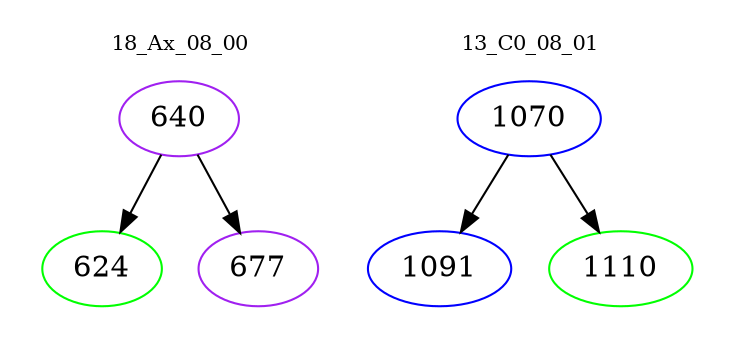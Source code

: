 digraph{
subgraph cluster_0 {
color = white
label = "18_Ax_08_00";
fontsize=10;
T0_640 [label="640", color="purple"]
T0_640 -> T0_624 [color="black"]
T0_624 [label="624", color="green"]
T0_640 -> T0_677 [color="black"]
T0_677 [label="677", color="purple"]
}
subgraph cluster_1 {
color = white
label = "13_C0_08_01";
fontsize=10;
T1_1070 [label="1070", color="blue"]
T1_1070 -> T1_1091 [color="black"]
T1_1091 [label="1091", color="blue"]
T1_1070 -> T1_1110 [color="black"]
T1_1110 [label="1110", color="green"]
}
}
